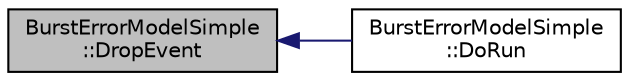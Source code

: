 digraph "BurstErrorModelSimple::DropEvent"
{
  edge [fontname="Helvetica",fontsize="10",labelfontname="Helvetica",labelfontsize="10"];
  node [fontname="Helvetica",fontsize="10",shape=record];
  rankdir="LR";
  Node1 [label="BurstErrorModelSimple\l::DropEvent",height=0.2,width=0.4,color="black", fillcolor="grey75", style="filled", fontcolor="black"];
  Node1 -> Node2 [dir="back",color="midnightblue",fontsize="10",style="solid"];
  Node2 [label="BurstErrorModelSimple\l::DoRun",height=0.2,width=0.4,color="black", fillcolor="white", style="filled",URL="$d1/d69/classBurstErrorModelSimple.html#a9db92cbfd5b55bd457a776aaf418de37",tooltip="Implementation to actually run this TestCase. "];
}
